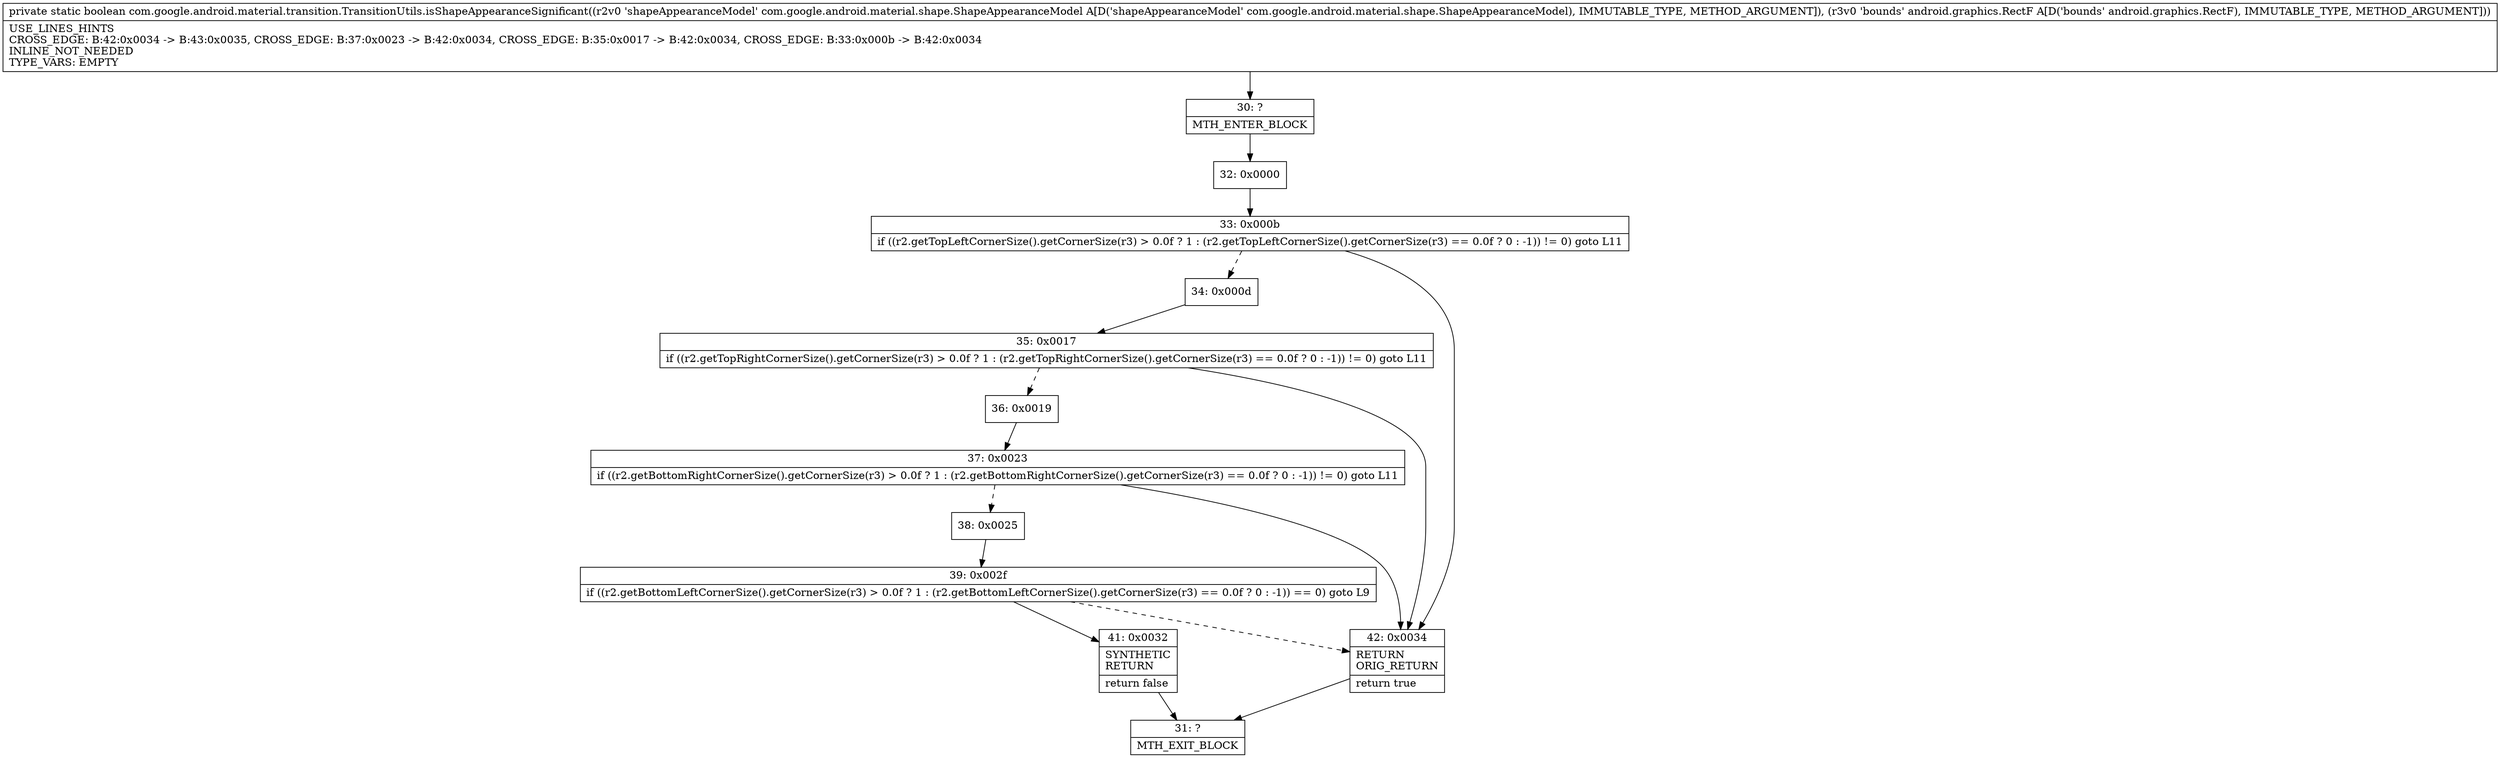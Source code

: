 digraph "CFG forcom.google.android.material.transition.TransitionUtils.isShapeAppearanceSignificant(Lcom\/google\/android\/material\/shape\/ShapeAppearanceModel;Landroid\/graphics\/RectF;)Z" {
Node_30 [shape=record,label="{30\:\ ?|MTH_ENTER_BLOCK\l}"];
Node_32 [shape=record,label="{32\:\ 0x0000}"];
Node_33 [shape=record,label="{33\:\ 0x000b|if ((r2.getTopLeftCornerSize().getCornerSize(r3) \> 0.0f ? 1 : (r2.getTopLeftCornerSize().getCornerSize(r3) == 0.0f ? 0 : \-1)) != 0) goto L11\l}"];
Node_34 [shape=record,label="{34\:\ 0x000d}"];
Node_35 [shape=record,label="{35\:\ 0x0017|if ((r2.getTopRightCornerSize().getCornerSize(r3) \> 0.0f ? 1 : (r2.getTopRightCornerSize().getCornerSize(r3) == 0.0f ? 0 : \-1)) != 0) goto L11\l}"];
Node_36 [shape=record,label="{36\:\ 0x0019}"];
Node_37 [shape=record,label="{37\:\ 0x0023|if ((r2.getBottomRightCornerSize().getCornerSize(r3) \> 0.0f ? 1 : (r2.getBottomRightCornerSize().getCornerSize(r3) == 0.0f ? 0 : \-1)) != 0) goto L11\l}"];
Node_38 [shape=record,label="{38\:\ 0x0025}"];
Node_39 [shape=record,label="{39\:\ 0x002f|if ((r2.getBottomLeftCornerSize().getCornerSize(r3) \> 0.0f ? 1 : (r2.getBottomLeftCornerSize().getCornerSize(r3) == 0.0f ? 0 : \-1)) == 0) goto L9\l}"];
Node_41 [shape=record,label="{41\:\ 0x0032|SYNTHETIC\lRETURN\l|return false\l}"];
Node_31 [shape=record,label="{31\:\ ?|MTH_EXIT_BLOCK\l}"];
Node_42 [shape=record,label="{42\:\ 0x0034|RETURN\lORIG_RETURN\l|return true\l}"];
MethodNode[shape=record,label="{private static boolean com.google.android.material.transition.TransitionUtils.isShapeAppearanceSignificant((r2v0 'shapeAppearanceModel' com.google.android.material.shape.ShapeAppearanceModel A[D('shapeAppearanceModel' com.google.android.material.shape.ShapeAppearanceModel), IMMUTABLE_TYPE, METHOD_ARGUMENT]), (r3v0 'bounds' android.graphics.RectF A[D('bounds' android.graphics.RectF), IMMUTABLE_TYPE, METHOD_ARGUMENT]))  | USE_LINES_HINTS\lCROSS_EDGE: B:42:0x0034 \-\> B:43:0x0035, CROSS_EDGE: B:37:0x0023 \-\> B:42:0x0034, CROSS_EDGE: B:35:0x0017 \-\> B:42:0x0034, CROSS_EDGE: B:33:0x000b \-\> B:42:0x0034\lINLINE_NOT_NEEDED\lTYPE_VARS: EMPTY\l}"];
MethodNode -> Node_30;Node_30 -> Node_32;
Node_32 -> Node_33;
Node_33 -> Node_34[style=dashed];
Node_33 -> Node_42;
Node_34 -> Node_35;
Node_35 -> Node_36[style=dashed];
Node_35 -> Node_42;
Node_36 -> Node_37;
Node_37 -> Node_38[style=dashed];
Node_37 -> Node_42;
Node_38 -> Node_39;
Node_39 -> Node_41;
Node_39 -> Node_42[style=dashed];
Node_41 -> Node_31;
Node_42 -> Node_31;
}

